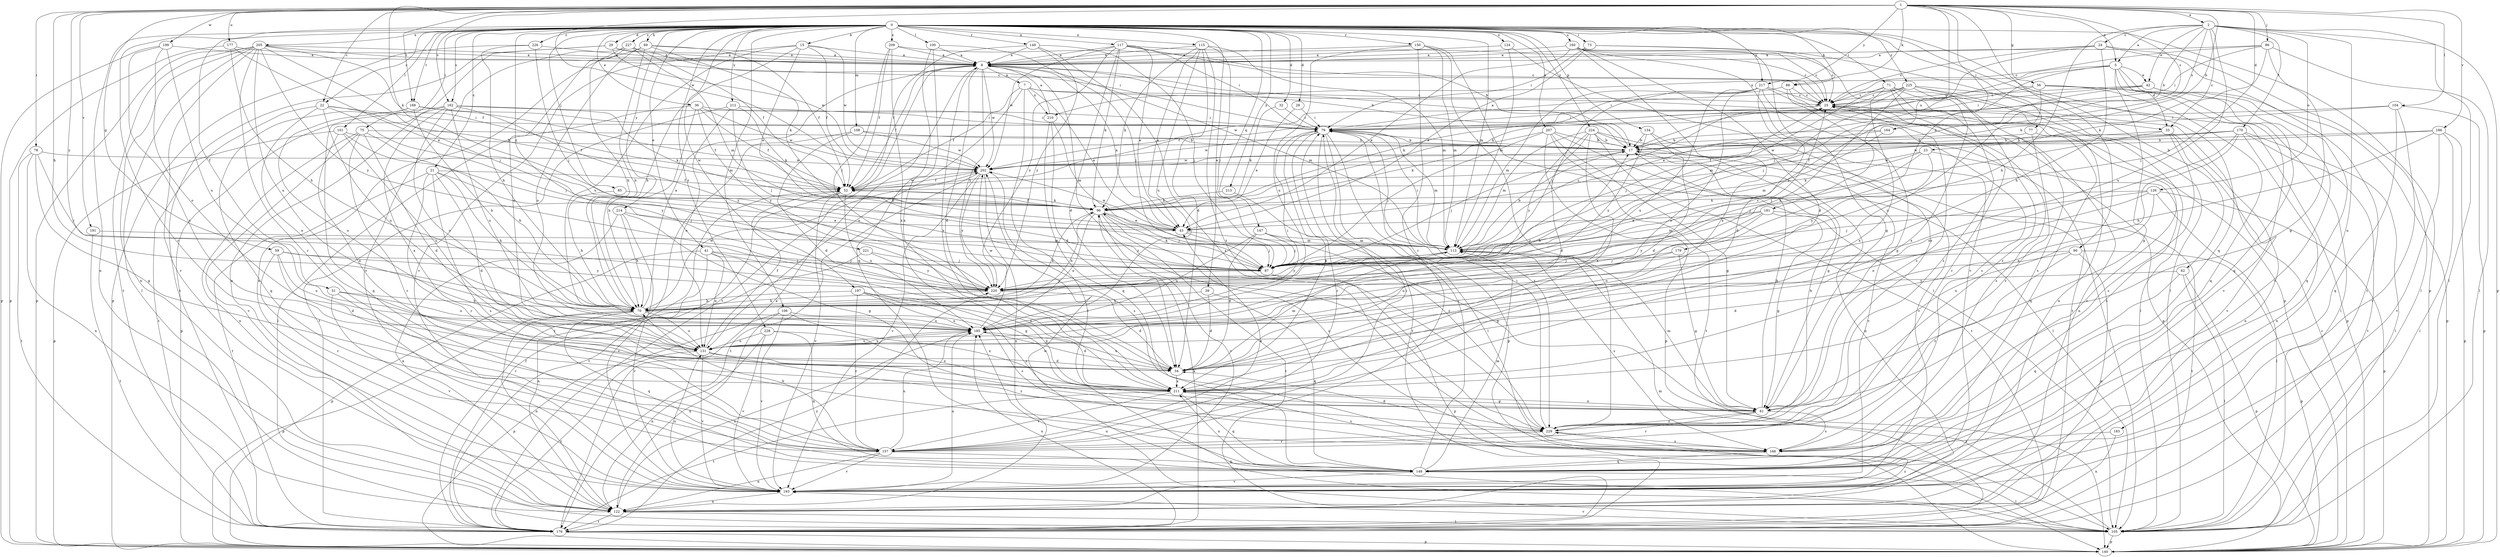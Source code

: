 strict digraph  {
0;
1;
2;
5;
7;
8;
15;
17;
21;
22;
23;
24;
25;
28;
29;
32;
33;
34;
36;
39;
41;
42;
43;
51;
52;
56;
59;
61;
62;
69;
70;
71;
73;
75;
77;
78;
79;
85;
86;
87;
88;
90;
96;
100;
101;
104;
105;
106;
108;
113;
115;
117;
122;
124;
126;
131;
134;
140;
147;
148;
149;
150;
157;
160;
162;
164;
166;
168;
170;
176;
177;
179;
181;
183;
185;
186;
191;
193;
197;
199;
202;
205;
207;
209;
210;
211;
212;
213;
214;
217;
220;
221;
224;
225;
226;
227;
228;
229;
0 -> 15  [label=b];
0 -> 21  [label=c];
0 -> 22  [label=c];
0 -> 28  [label=d];
0 -> 29  [label=d];
0 -> 32  [label=d];
0 -> 36  [label=e];
0 -> 39  [label=e];
0 -> 41  [label=e];
0 -> 51  [label=f];
0 -> 62  [label=h];
0 -> 69  [label=h];
0 -> 71  [label=i];
0 -> 73  [label=i];
0 -> 75  [label=i];
0 -> 77  [label=i];
0 -> 85  [label=j];
0 -> 88  [label=k];
0 -> 100  [label=l];
0 -> 101  [label=l];
0 -> 106  [label=m];
0 -> 108  [label=m];
0 -> 113  [label=m];
0 -> 115  [label=n];
0 -> 117  [label=n];
0 -> 122  [label=n];
0 -> 124  [label=o];
0 -> 134  [label=p];
0 -> 140  [label=p];
0 -> 147  [label=q];
0 -> 148  [label=q];
0 -> 149  [label=r];
0 -> 150  [label=r];
0 -> 157  [label=r];
0 -> 160  [label=s];
0 -> 162  [label=s];
0 -> 168  [label=t];
0 -> 197  [label=w];
0 -> 205  [label=x];
0 -> 207  [label=x];
0 -> 209  [label=x];
0 -> 212  [label=y];
0 -> 213  [label=y];
0 -> 214  [label=y];
0 -> 217  [label=y];
0 -> 221  [label=z];
0 -> 224  [label=z];
0 -> 225  [label=z];
0 -> 226  [label=z];
0 -> 227  [label=z];
0 -> 228  [label=z];
1 -> 2  [label=a];
1 -> 5  [label=a];
1 -> 17  [label=b];
1 -> 22  [label=c];
1 -> 33  [label=d];
1 -> 56  [label=g];
1 -> 59  [label=g];
1 -> 70  [label=h];
1 -> 78  [label=i];
1 -> 86  [label=j];
1 -> 88  [label=k];
1 -> 90  [label=k];
1 -> 96  [label=k];
1 -> 104  [label=l];
1 -> 162  [label=s];
1 -> 164  [label=s];
1 -> 168  [label=t];
1 -> 177  [label=u];
1 -> 179  [label=u];
1 -> 181  [label=u];
1 -> 186  [label=v];
1 -> 191  [label=v];
1 -> 199  [label=w];
1 -> 202  [label=w];
1 -> 217  [label=y];
1 -> 220  [label=y];
2 -> 5  [label=a];
2 -> 17  [label=b];
2 -> 23  [label=c];
2 -> 24  [label=c];
2 -> 42  [label=e];
2 -> 70  [label=h];
2 -> 105  [label=l];
2 -> 126  [label=o];
2 -> 140  [label=p];
2 -> 164  [label=s];
2 -> 170  [label=t];
2 -> 183  [label=u];
2 -> 185  [label=u];
5 -> 33  [label=d];
5 -> 42  [label=e];
5 -> 61  [label=g];
5 -> 87  [label=j];
5 -> 96  [label=k];
5 -> 148  [label=q];
5 -> 193  [label=v];
5 -> 210  [label=x];
7 -> 25  [label=c];
7 -> 33  [label=d];
7 -> 43  [label=e];
7 -> 52  [label=f];
7 -> 105  [label=l];
7 -> 131  [label=o];
7 -> 210  [label=x];
8 -> 7  [label=a];
8 -> 17  [label=b];
8 -> 34  [label=d];
8 -> 52  [label=f];
8 -> 113  [label=m];
8 -> 176  [label=t];
8 -> 202  [label=w];
8 -> 211  [label=x];
8 -> 220  [label=y];
8 -> 229  [label=z];
15 -> 8  [label=a];
15 -> 43  [label=e];
15 -> 52  [label=f];
15 -> 70  [label=h];
15 -> 185  [label=u];
15 -> 193  [label=v];
15 -> 202  [label=w];
17 -> 8  [label=a];
17 -> 79  [label=i];
17 -> 87  [label=j];
17 -> 122  [label=n];
17 -> 193  [label=v];
17 -> 202  [label=w];
21 -> 34  [label=d];
21 -> 52  [label=f];
21 -> 70  [label=h];
21 -> 87  [label=j];
21 -> 157  [label=r];
21 -> 166  [label=s];
21 -> 176  [label=t];
22 -> 52  [label=f];
22 -> 79  [label=i];
22 -> 87  [label=j];
22 -> 131  [label=o];
22 -> 176  [label=t];
22 -> 185  [label=u];
23 -> 87  [label=j];
23 -> 96  [label=k];
23 -> 166  [label=s];
23 -> 202  [label=w];
23 -> 220  [label=y];
24 -> 8  [label=a];
24 -> 25  [label=c];
24 -> 70  [label=h];
24 -> 87  [label=j];
24 -> 105  [label=l];
24 -> 176  [label=t];
25 -> 79  [label=i];
25 -> 87  [label=j];
25 -> 122  [label=n];
25 -> 166  [label=s];
28 -> 43  [label=e];
28 -> 79  [label=i];
29 -> 8  [label=a];
29 -> 79  [label=i];
29 -> 122  [label=n];
29 -> 176  [label=t];
29 -> 202  [label=w];
32 -> 79  [label=i];
32 -> 96  [label=k];
33 -> 17  [label=b];
33 -> 87  [label=j];
33 -> 122  [label=n];
33 -> 166  [label=s];
33 -> 193  [label=v];
34 -> 113  [label=m];
34 -> 185  [label=u];
34 -> 211  [label=x];
36 -> 52  [label=f];
36 -> 70  [label=h];
36 -> 79  [label=i];
36 -> 105  [label=l];
36 -> 202  [label=w];
36 -> 220  [label=y];
39 -> 34  [label=d];
39 -> 70  [label=h];
39 -> 148  [label=q];
41 -> 61  [label=g];
41 -> 87  [label=j];
41 -> 131  [label=o];
41 -> 140  [label=p];
41 -> 193  [label=v];
41 -> 211  [label=x];
42 -> 25  [label=c];
42 -> 79  [label=i];
42 -> 87  [label=j];
42 -> 140  [label=p];
42 -> 148  [label=q];
43 -> 8  [label=a];
43 -> 87  [label=j];
43 -> 113  [label=m];
43 -> 202  [label=w];
51 -> 70  [label=h];
51 -> 157  [label=r];
51 -> 185  [label=u];
51 -> 193  [label=v];
52 -> 96  [label=k];
52 -> 176  [label=t];
52 -> 185  [label=u];
52 -> 193  [label=v];
52 -> 202  [label=w];
56 -> 25  [label=c];
56 -> 43  [label=e];
56 -> 105  [label=l];
56 -> 148  [label=q];
56 -> 185  [label=u];
56 -> 193  [label=v];
59 -> 34  [label=d];
59 -> 87  [label=j];
59 -> 157  [label=r];
59 -> 185  [label=u];
59 -> 220  [label=y];
61 -> 17  [label=b];
61 -> 25  [label=c];
61 -> 113  [label=m];
61 -> 157  [label=r];
61 -> 166  [label=s];
61 -> 211  [label=x];
61 -> 229  [label=z];
62 -> 105  [label=l];
62 -> 140  [label=p];
62 -> 148  [label=q];
62 -> 220  [label=y];
69 -> 8  [label=a];
69 -> 52  [label=f];
69 -> 70  [label=h];
69 -> 96  [label=k];
69 -> 122  [label=n];
69 -> 131  [label=o];
70 -> 8  [label=a];
70 -> 96  [label=k];
70 -> 122  [label=n];
70 -> 131  [label=o];
70 -> 140  [label=p];
70 -> 148  [label=q];
70 -> 185  [label=u];
70 -> 202  [label=w];
71 -> 25  [label=c];
71 -> 113  [label=m];
71 -> 122  [label=n];
71 -> 157  [label=r];
71 -> 166  [label=s];
71 -> 211  [label=x];
71 -> 229  [label=z];
73 -> 8  [label=a];
73 -> 25  [label=c];
73 -> 43  [label=e];
73 -> 79  [label=i];
73 -> 105  [label=l];
75 -> 17  [label=b];
75 -> 34  [label=d];
75 -> 70  [label=h];
75 -> 122  [label=n];
75 -> 157  [label=r];
75 -> 193  [label=v];
77 -> 17  [label=b];
77 -> 148  [label=q];
77 -> 229  [label=z];
78 -> 61  [label=g];
78 -> 122  [label=n];
78 -> 176  [label=t];
78 -> 202  [label=w];
78 -> 220  [label=y];
79 -> 17  [label=b];
79 -> 105  [label=l];
79 -> 113  [label=m];
79 -> 140  [label=p];
79 -> 157  [label=r];
79 -> 176  [label=t];
79 -> 202  [label=w];
79 -> 211  [label=x];
79 -> 229  [label=z];
85 -> 70  [label=h];
85 -> 96  [label=k];
86 -> 8  [label=a];
86 -> 25  [label=c];
86 -> 61  [label=g];
86 -> 79  [label=i];
86 -> 87  [label=j];
86 -> 105  [label=l];
87 -> 96  [label=k];
87 -> 140  [label=p];
87 -> 220  [label=y];
88 -> 25  [label=c];
88 -> 61  [label=g];
88 -> 96  [label=k];
88 -> 166  [label=s];
90 -> 34  [label=d];
90 -> 87  [label=j];
90 -> 122  [label=n];
90 -> 140  [label=p];
90 -> 229  [label=z];
96 -> 43  [label=e];
96 -> 52  [label=f];
96 -> 70  [label=h];
96 -> 87  [label=j];
96 -> 166  [label=s];
96 -> 176  [label=t];
96 -> 185  [label=u];
96 -> 193  [label=v];
100 -> 8  [label=a];
100 -> 87  [label=j];
100 -> 148  [label=q];
100 -> 211  [label=x];
101 -> 17  [label=b];
101 -> 131  [label=o];
101 -> 140  [label=p];
101 -> 211  [label=x];
101 -> 220  [label=y];
104 -> 17  [label=b];
104 -> 79  [label=i];
104 -> 140  [label=p];
104 -> 148  [label=q];
104 -> 193  [label=v];
105 -> 113  [label=m];
105 -> 140  [label=p];
105 -> 185  [label=u];
105 -> 193  [label=v];
105 -> 202  [label=w];
106 -> 122  [label=n];
106 -> 140  [label=p];
106 -> 185  [label=u];
106 -> 193  [label=v];
106 -> 211  [label=x];
108 -> 17  [label=b];
108 -> 34  [label=d];
108 -> 176  [label=t];
108 -> 202  [label=w];
113 -> 17  [label=b];
113 -> 25  [label=c];
113 -> 79  [label=i];
113 -> 87  [label=j];
113 -> 166  [label=s];
113 -> 220  [label=y];
115 -> 8  [label=a];
115 -> 34  [label=d];
115 -> 43  [label=e];
115 -> 87  [label=j];
115 -> 96  [label=k];
115 -> 113  [label=m];
115 -> 185  [label=u];
115 -> 229  [label=z];
117 -> 8  [label=a];
117 -> 17  [label=b];
117 -> 25  [label=c];
117 -> 34  [label=d];
117 -> 43  [label=e];
117 -> 79  [label=i];
117 -> 96  [label=k];
117 -> 202  [label=w];
117 -> 220  [label=y];
122 -> 105  [label=l];
122 -> 176  [label=t];
122 -> 185  [label=u];
122 -> 229  [label=z];
124 -> 8  [label=a];
124 -> 113  [label=m];
124 -> 229  [label=z];
126 -> 87  [label=j];
126 -> 96  [label=k];
126 -> 105  [label=l];
126 -> 131  [label=o];
126 -> 140  [label=p];
126 -> 211  [label=x];
131 -> 34  [label=d];
131 -> 52  [label=f];
131 -> 176  [label=t];
131 -> 185  [label=u];
131 -> 193  [label=v];
131 -> 229  [label=z];
134 -> 17  [label=b];
134 -> 34  [label=d];
134 -> 193  [label=v];
134 -> 220  [label=y];
140 -> 25  [label=c];
147 -> 34  [label=d];
147 -> 61  [label=g];
147 -> 87  [label=j];
147 -> 113  [label=m];
147 -> 185  [label=u];
148 -> 79  [label=i];
148 -> 105  [label=l];
148 -> 113  [label=m];
148 -> 193  [label=v];
148 -> 211  [label=x];
149 -> 8  [label=a];
149 -> 52  [label=f];
149 -> 87  [label=j];
149 -> 166  [label=s];
149 -> 220  [label=y];
150 -> 8  [label=a];
150 -> 105  [label=l];
150 -> 113  [label=m];
150 -> 157  [label=r];
150 -> 185  [label=u];
150 -> 229  [label=z];
157 -> 43  [label=e];
157 -> 70  [label=h];
157 -> 79  [label=i];
157 -> 122  [label=n];
157 -> 148  [label=q];
157 -> 185  [label=u];
157 -> 193  [label=v];
160 -> 8  [label=a];
160 -> 25  [label=c];
160 -> 34  [label=d];
160 -> 43  [label=e];
160 -> 61  [label=g];
160 -> 140  [label=p];
160 -> 193  [label=v];
160 -> 211  [label=x];
162 -> 79  [label=i];
162 -> 96  [label=k];
162 -> 131  [label=o];
162 -> 140  [label=p];
162 -> 148  [label=q];
162 -> 185  [label=u];
162 -> 211  [label=x];
162 -> 220  [label=y];
164 -> 17  [label=b];
164 -> 52  [label=f];
164 -> 113  [label=m];
166 -> 148  [label=q];
168 -> 52  [label=f];
168 -> 70  [label=h];
168 -> 79  [label=i];
168 -> 131  [label=o];
168 -> 148  [label=q];
170 -> 17  [label=b];
170 -> 52  [label=f];
170 -> 105  [label=l];
170 -> 122  [label=n];
170 -> 131  [label=o];
170 -> 176  [label=t];
170 -> 202  [label=w];
170 -> 211  [label=x];
176 -> 8  [label=a];
176 -> 52  [label=f];
176 -> 96  [label=k];
176 -> 140  [label=p];
176 -> 185  [label=u];
176 -> 220  [label=y];
177 -> 8  [label=a];
177 -> 43  [label=e];
177 -> 70  [label=h];
177 -> 140  [label=p];
179 -> 61  [label=g];
179 -> 87  [label=j];
179 -> 185  [label=u];
181 -> 43  [label=e];
181 -> 61  [label=g];
181 -> 113  [label=m];
181 -> 131  [label=o];
181 -> 176  [label=t];
181 -> 220  [label=y];
183 -> 122  [label=n];
183 -> 166  [label=s];
185 -> 17  [label=b];
185 -> 34  [label=d];
185 -> 79  [label=i];
185 -> 131  [label=o];
185 -> 202  [label=w];
186 -> 17  [label=b];
186 -> 70  [label=h];
186 -> 105  [label=l];
186 -> 140  [label=p];
186 -> 193  [label=v];
186 -> 202  [label=w];
191 -> 113  [label=m];
191 -> 176  [label=t];
193 -> 25  [label=c];
193 -> 122  [label=n];
193 -> 131  [label=o];
193 -> 185  [label=u];
197 -> 70  [label=h];
197 -> 157  [label=r];
197 -> 166  [label=s];
197 -> 211  [label=x];
197 -> 229  [label=z];
199 -> 8  [label=a];
199 -> 131  [label=o];
199 -> 140  [label=p];
199 -> 185  [label=u];
199 -> 211  [label=x];
202 -> 52  [label=f];
202 -> 122  [label=n];
202 -> 166  [label=s];
202 -> 176  [label=t];
202 -> 193  [label=v];
202 -> 220  [label=y];
205 -> 8  [label=a];
205 -> 25  [label=c];
205 -> 52  [label=f];
205 -> 87  [label=j];
205 -> 105  [label=l];
205 -> 122  [label=n];
205 -> 140  [label=p];
205 -> 157  [label=r];
205 -> 176  [label=t];
205 -> 185  [label=u];
205 -> 193  [label=v];
205 -> 220  [label=y];
207 -> 17  [label=b];
207 -> 61  [label=g];
207 -> 87  [label=j];
207 -> 96  [label=k];
207 -> 105  [label=l];
207 -> 140  [label=p];
207 -> 176  [label=t];
209 -> 8  [label=a];
209 -> 25  [label=c];
209 -> 52  [label=f];
209 -> 211  [label=x];
209 -> 220  [label=y];
210 -> 8  [label=a];
210 -> 34  [label=d];
210 -> 113  [label=m];
210 -> 148  [label=q];
211 -> 61  [label=g];
211 -> 148  [label=q];
211 -> 157  [label=r];
211 -> 166  [label=s];
211 -> 176  [label=t];
212 -> 79  [label=i];
212 -> 87  [label=j];
212 -> 96  [label=k];
212 -> 131  [label=o];
212 -> 176  [label=t];
213 -> 96  [label=k];
213 -> 229  [label=z];
214 -> 43  [label=e];
214 -> 61  [label=g];
214 -> 70  [label=h];
214 -> 122  [label=n];
214 -> 193  [label=v];
217 -> 25  [label=c];
217 -> 34  [label=d];
217 -> 87  [label=j];
217 -> 113  [label=m];
217 -> 131  [label=o];
217 -> 140  [label=p];
217 -> 176  [label=t];
217 -> 185  [label=u];
220 -> 25  [label=c];
220 -> 34  [label=d];
220 -> 70  [label=h];
221 -> 87  [label=j];
221 -> 122  [label=n];
221 -> 220  [label=y];
224 -> 17  [label=b];
224 -> 34  [label=d];
224 -> 61  [label=g];
224 -> 105  [label=l];
224 -> 113  [label=m];
224 -> 176  [label=t];
224 -> 211  [label=x];
224 -> 220  [label=y];
225 -> 25  [label=c];
225 -> 52  [label=f];
225 -> 70  [label=h];
225 -> 79  [label=i];
225 -> 105  [label=l];
225 -> 140  [label=p];
225 -> 202  [label=w];
225 -> 211  [label=x];
225 -> 229  [label=z];
226 -> 8  [label=a];
226 -> 70  [label=h];
226 -> 87  [label=j];
226 -> 140  [label=p];
227 -> 8  [label=a];
227 -> 52  [label=f];
227 -> 70  [label=h];
227 -> 113  [label=m];
227 -> 131  [label=o];
227 -> 193  [label=v];
228 -> 122  [label=n];
228 -> 131  [label=o];
228 -> 148  [label=q];
228 -> 193  [label=v];
228 -> 211  [label=x];
229 -> 17  [label=b];
229 -> 34  [label=d];
229 -> 79  [label=i];
229 -> 157  [label=r];
229 -> 166  [label=s];
}
